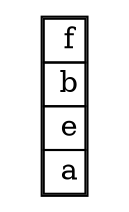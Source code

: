 digraph G { 
  node [shape = name]; 
  2[label=  <<table border= "1 " cellspacing= " 0 "><tr> 
<td> f</td> </tr> 
<tr> 
<td> b</td> </tr> 
<tr> 
<td> e</td> </tr> 
<tr> 
<td> a</td> </tr> 
</table>>  shape = none ]; 
 }
